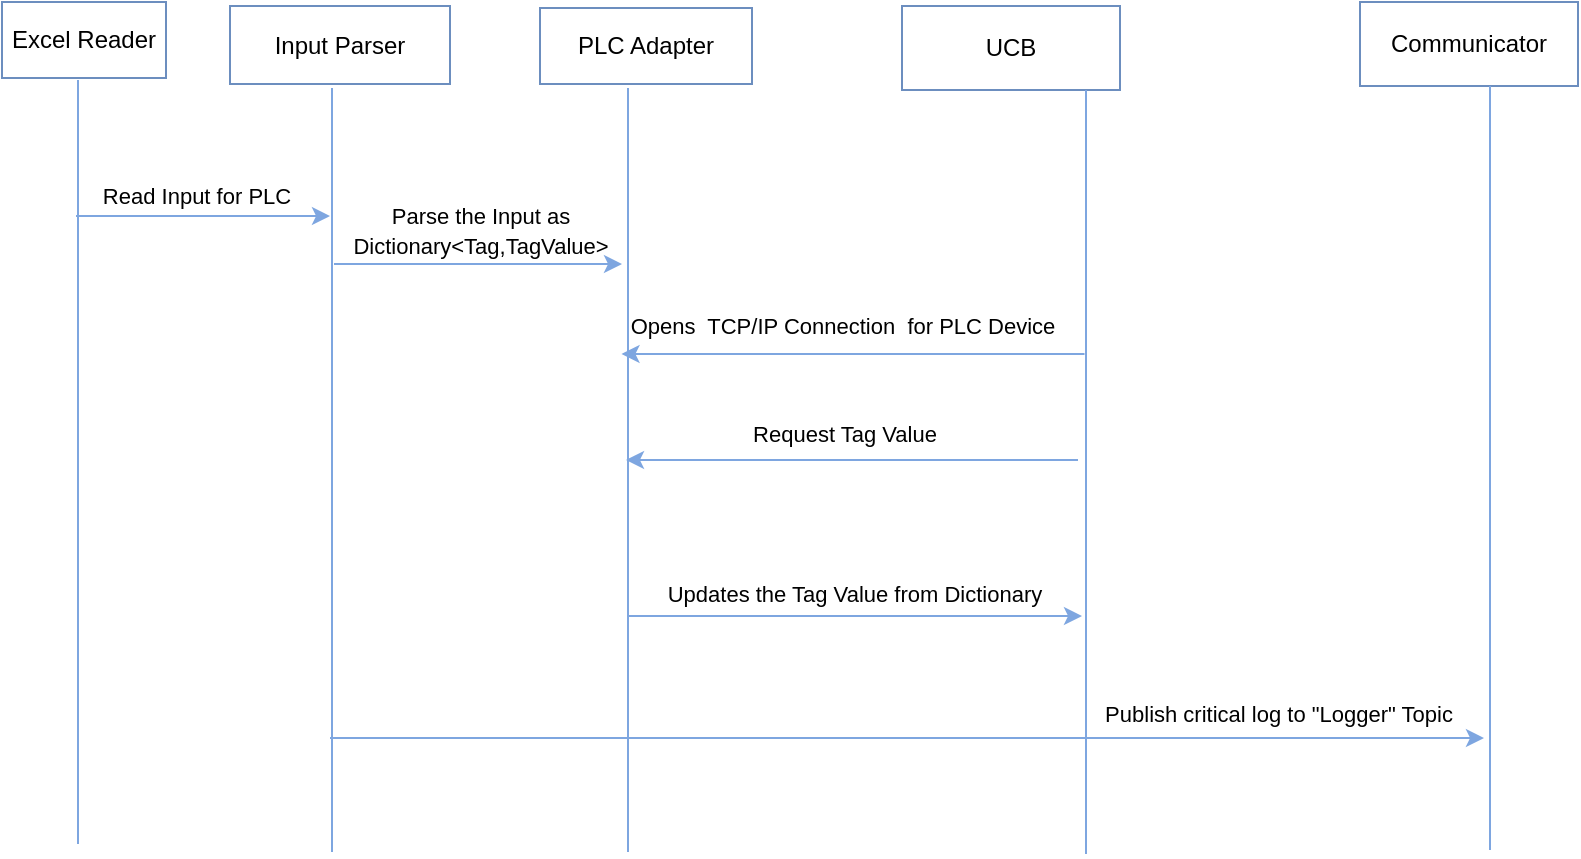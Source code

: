 <mxfile version="12.7.0" type="github">
  <diagram id="qQgpVs0kOKDX7Zg4RqfS" name="Page-1">
    <mxGraphModel dx="1102" dy="614" grid="0" gridSize="10" guides="1" tooltips="1" connect="1" arrows="1" fold="1" page="1" pageScale="1" pageWidth="850" pageHeight="1100" math="0" shadow="0">
      <root>
        <mxCell id="0"/>
        <mxCell id="1" parent="0"/>
        <mxCell id="f6cK0JqAyUmQZV_hREii-1" value="Excel Reader" style="rounded=0;whiteSpace=wrap;html=1;fillColor=none;strokeColor=#6c8ebf;" parent="1" vertex="1">
          <mxGeometry x="20" y="20" width="82" height="38" as="geometry"/>
        </mxCell>
        <mxCell id="f6cK0JqAyUmQZV_hREii-2" value="Input Parser" style="rounded=0;whiteSpace=wrap;html=1;fillColor=none;strokeColor=#6c8ebf;" parent="1" vertex="1">
          <mxGeometry x="134" y="22" width="110" height="39" as="geometry"/>
        </mxCell>
        <mxCell id="f6cK0JqAyUmQZV_hREii-3" value="PLC Adapter" style="rounded=0;whiteSpace=wrap;html=1;fillColor=none;strokeColor=#6c8ebf;" parent="1" vertex="1">
          <mxGeometry x="289" y="23" width="106" height="38" as="geometry"/>
        </mxCell>
        <mxCell id="f6cK0JqAyUmQZV_hREii-4" value="UCB" style="rounded=0;whiteSpace=wrap;html=1;fillColor=none;strokeColor=#6c8ebf;" parent="1" vertex="1">
          <mxGeometry x="470" y="22" width="109" height="42" as="geometry"/>
        </mxCell>
        <mxCell id="f6cK0JqAyUmQZV_hREii-5" value="" style="endArrow=none;html=1;strokeColor=#7EA6E0;" parent="1" edge="1">
          <mxGeometry width="50" height="50" relative="1" as="geometry">
            <mxPoint x="58" y="441" as="sourcePoint"/>
            <mxPoint x="58" y="59" as="targetPoint"/>
          </mxGeometry>
        </mxCell>
        <mxCell id="f6cK0JqAyUmQZV_hREii-7" value="" style="endArrow=none;html=1;fontStyle=1;strokeColor=#7EA6E0;" parent="1" edge="1">
          <mxGeometry width="50" height="50" relative="1" as="geometry">
            <mxPoint x="185" y="445" as="sourcePoint"/>
            <mxPoint x="185" y="63" as="targetPoint"/>
          </mxGeometry>
        </mxCell>
        <mxCell id="f6cK0JqAyUmQZV_hREii-11" value="" style="endArrow=classic;html=1;strokeColor=#7EA6E0;" parent="1" edge="1">
          <mxGeometry width="50" height="50" relative="1" as="geometry">
            <mxPoint x="57" y="127" as="sourcePoint"/>
            <mxPoint x="184" y="127" as="targetPoint"/>
          </mxGeometry>
        </mxCell>
        <mxCell id="f6cK0JqAyUmQZV_hREii-12" value="&lt;font style=&quot;font-size: 11px&quot;&gt;Read Input for PLC&lt;/font&gt;" style="text;html=1;align=center;verticalAlign=middle;resizable=0;points=[];autosize=1;" parent="1" vertex="1">
          <mxGeometry x="65" y="108" width="104" height="18" as="geometry"/>
        </mxCell>
        <mxCell id="f6cK0JqAyUmQZV_hREii-14" value="" style="endArrow=classic;html=1;strokeColor=#7EA6E0;" parent="1" edge="1">
          <mxGeometry width="50" height="50" relative="1" as="geometry">
            <mxPoint x="186" y="151" as="sourcePoint"/>
            <mxPoint x="330" y="151" as="targetPoint"/>
          </mxGeometry>
        </mxCell>
        <mxCell id="f6cK0JqAyUmQZV_hREii-15" value="&lt;font style=&quot;font-size: 11px&quot;&gt;Parse the Input as&lt;br&gt;Dictionary&amp;lt;Tag,TagValue&amp;gt;&lt;/font&gt;" style="text;html=1;align=center;verticalAlign=middle;resizable=0;points=[];autosize=1;" parent="1" vertex="1">
          <mxGeometry x="190" y="118" width="138" height="32" as="geometry"/>
        </mxCell>
        <mxCell id="f6cK0JqAyUmQZV_hREii-16" value="" style="endArrow=none;html=1;fontStyle=1;strokeColor=#7EA6E0;" parent="1" edge="1">
          <mxGeometry width="50" height="50" relative="1" as="geometry">
            <mxPoint x="333" y="445" as="sourcePoint"/>
            <mxPoint x="333" y="63" as="targetPoint"/>
          </mxGeometry>
        </mxCell>
        <mxCell id="f6cK0JqAyUmQZV_hREii-18" value="" style="endArrow=classic;html=1;strokeColor=#7EA6E0;" parent="1" edge="1">
          <mxGeometry width="50" height="50" relative="1" as="geometry">
            <mxPoint x="561.25" y="196" as="sourcePoint"/>
            <mxPoint x="329.75" y="196" as="targetPoint"/>
          </mxGeometry>
        </mxCell>
        <mxCell id="f6cK0JqAyUmQZV_hREii-19" value="&lt;font&gt;&lt;font style=&quot;font-size: 11px&quot;&gt;Opens&amp;nbsp; TCP/IP Connection&amp;nbsp; for PLC Device&lt;/font&gt;&lt;br&gt;&lt;/font&gt;" style="text;html=1;align=center;verticalAlign=middle;resizable=0;points=[];autosize=1;" parent="1" vertex="1">
          <mxGeometry x="329" y="173" width="222" height="18" as="geometry"/>
        </mxCell>
        <mxCell id="f6cK0JqAyUmQZV_hREii-20" value="" style="endArrow=none;html=1;fontStyle=1;strokeColor=#7EA6E0;" parent="1" edge="1">
          <mxGeometry width="50" height="50" relative="1" as="geometry">
            <mxPoint x="562" y="446" as="sourcePoint"/>
            <mxPoint x="562" y="64" as="targetPoint"/>
          </mxGeometry>
        </mxCell>
        <mxCell id="f6cK0JqAyUmQZV_hREii-23" value="" style="endArrow=classic;html=1;strokeColor=#7EA6E0;" parent="1" edge="1">
          <mxGeometry width="50" height="50" relative="1" as="geometry">
            <mxPoint x="558" y="249" as="sourcePoint"/>
            <mxPoint x="332" y="249" as="targetPoint"/>
          </mxGeometry>
        </mxCell>
        <mxCell id="f6cK0JqAyUmQZV_hREii-24" value="&lt;font style=&quot;font-size: 11px&quot;&gt;Request Tag Value&lt;/font&gt;" style="text;html=1;align=center;verticalAlign=middle;resizable=0;points=[];autosize=1;" parent="1" vertex="1">
          <mxGeometry x="389.5" y="227" width="102" height="18" as="geometry"/>
        </mxCell>
        <mxCell id="f6cK0JqAyUmQZV_hREii-28" value="" style="endArrow=classic;html=1;strokeColor=#7EA6E0;" parent="1" edge="1">
          <mxGeometry width="50" height="50" relative="1" as="geometry">
            <mxPoint x="333" y="327" as="sourcePoint"/>
            <mxPoint x="560" y="327" as="targetPoint"/>
          </mxGeometry>
        </mxCell>
        <mxCell id="f6cK0JqAyUmQZV_hREii-29" value="&lt;font style=&quot;font-size: 11px&quot;&gt;Updates the Tag Value from Dictionary&lt;/font&gt;" style="text;html=1;align=center;verticalAlign=middle;resizable=0;points=[];autosize=1;" parent="1" vertex="1">
          <mxGeometry x="347" y="307" width="197" height="18" as="geometry"/>
        </mxCell>
        <mxCell id="iMpnR6omuqFQmsx1uf6G-1" value="Communicator" style="rounded=0;whiteSpace=wrap;html=1;fillColor=none;strokeColor=#6c8ebf;" vertex="1" parent="1">
          <mxGeometry x="699" y="20" width="109" height="42" as="geometry"/>
        </mxCell>
        <mxCell id="iMpnR6omuqFQmsx1uf6G-2" value="" style="endArrow=none;html=1;fontStyle=1;strokeColor=#7EA6E0;" edge="1" parent="1">
          <mxGeometry width="50" height="50" relative="1" as="geometry">
            <mxPoint x="764" y="444" as="sourcePoint"/>
            <mxPoint x="764" y="62" as="targetPoint"/>
          </mxGeometry>
        </mxCell>
        <mxCell id="iMpnR6omuqFQmsx1uf6G-5" value="" style="endArrow=classic;html=1;strokeColor=#7EA6E0;" edge="1" parent="1">
          <mxGeometry width="50" height="50" relative="1" as="geometry">
            <mxPoint x="184" y="388" as="sourcePoint"/>
            <mxPoint x="761" y="388" as="targetPoint"/>
          </mxGeometry>
        </mxCell>
        <mxCell id="iMpnR6omuqFQmsx1uf6G-6" value="&lt;font style=&quot;font-size: 11px&quot;&gt;Publish critical log to &quot;Logger&quot; Topic&lt;/font&gt;" style="text;html=1;align=center;verticalAlign=middle;resizable=0;points=[];autosize=1;" vertex="1" parent="1">
          <mxGeometry x="566" y="367" width="184" height="18" as="geometry"/>
        </mxCell>
      </root>
    </mxGraphModel>
  </diagram>
</mxfile>
